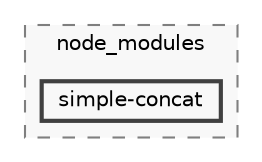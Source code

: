 digraph "backend/node_modules/simple-concat"
{
 // LATEX_PDF_SIZE
  bgcolor="transparent";
  edge [fontname=Helvetica,fontsize=10,labelfontname=Helvetica,labelfontsize=10];
  node [fontname=Helvetica,fontsize=10,shape=box,height=0.2,width=0.4];
  compound=true
  subgraph clusterdir_86dbea9de526ba50b112ba867d8b4b1f {
    graph [ bgcolor="#f8f8f8", pencolor="grey50", label="node_modules", fontname=Helvetica,fontsize=10 style="filled,dashed", URL="dir_86dbea9de526ba50b112ba867d8b4b1f.html",tooltip=""]
  dir_e90343e7adc699b76e29896895eca704 [label="simple-concat", fillcolor="#f8f8f8", color="grey25", style="filled,bold", URL="dir_e90343e7adc699b76e29896895eca704.html",tooltip=""];
  }
}
